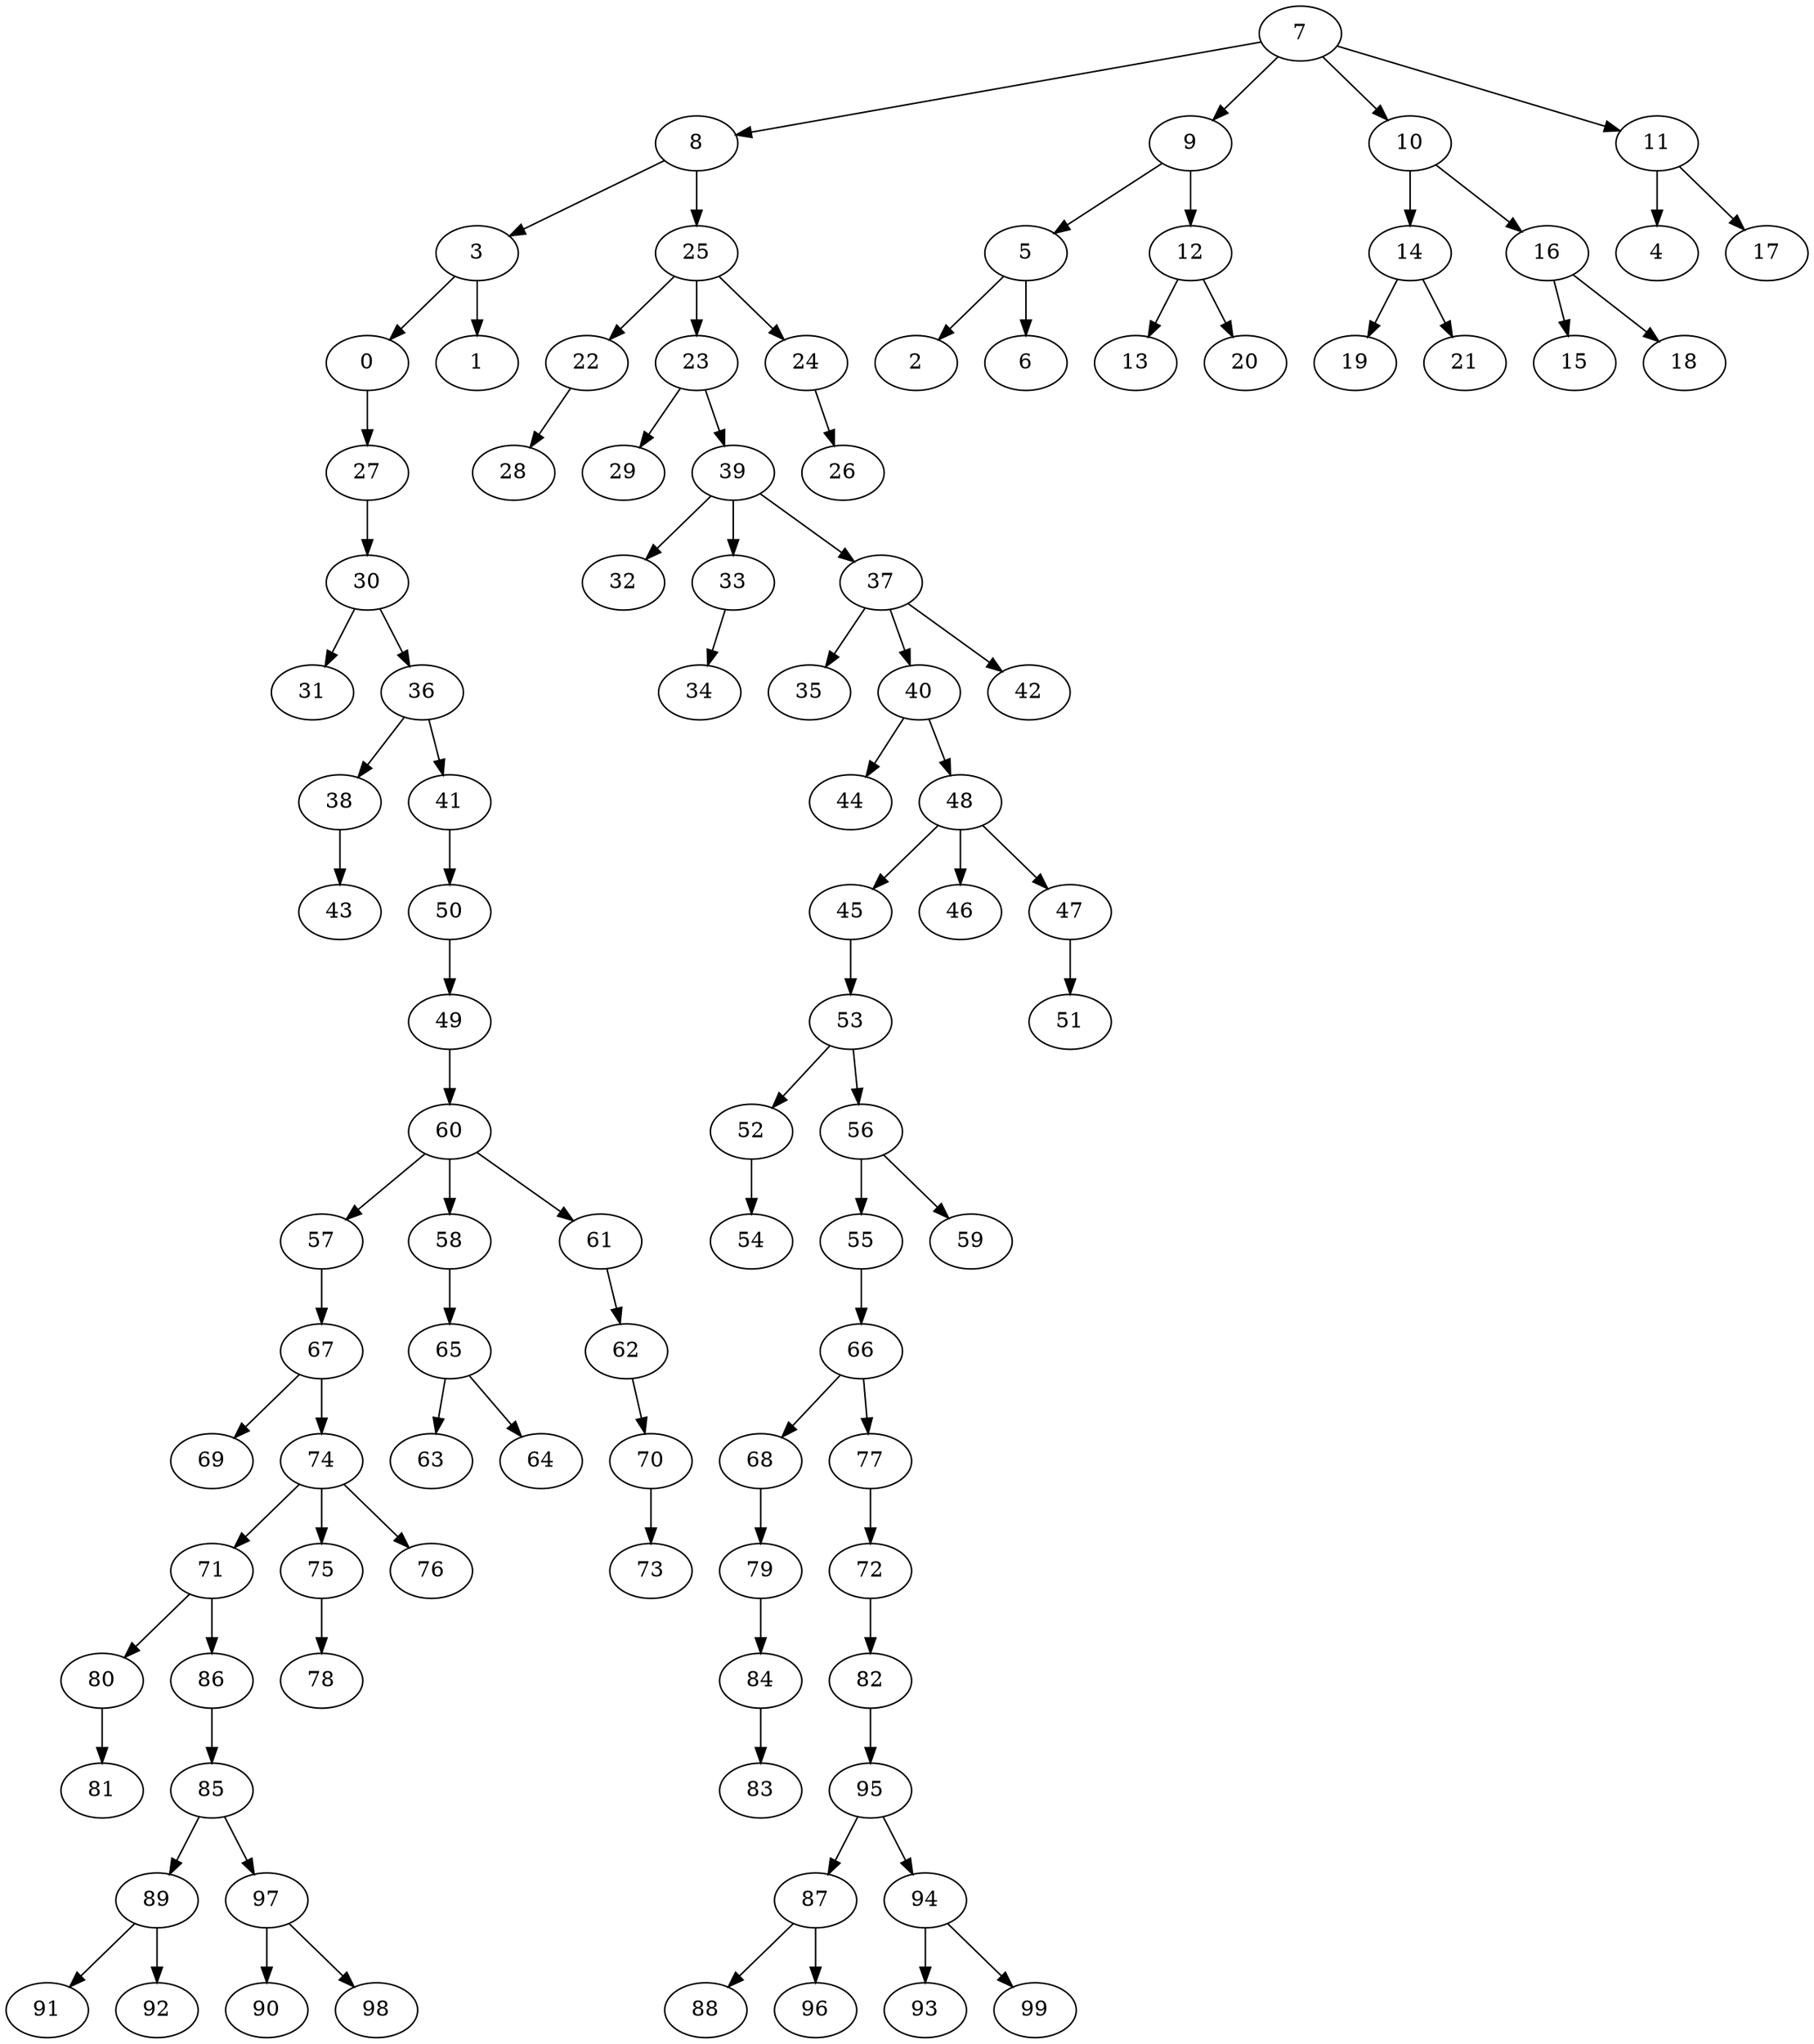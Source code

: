 digraph grafoBarabasiAlbert_n_100_d_4_BFS_7 {
7;
8;
9;
10;
11;
3;
25;
5;
12;
14;
16;
4;
17;
0;
1;
22;
23;
24;
2;
6;
13;
20;
19;
21;
15;
18;
27;
28;
29;
39;
26;
30;
32;
33;
37;
31;
36;
34;
35;
40;
42;
38;
41;
44;
48;
43;
50;
45;
46;
47;
49;
53;
51;
60;
52;
56;
57;
58;
61;
54;
55;
59;
67;
65;
62;
66;
69;
74;
63;
64;
70;
68;
77;
71;
75;
76;
73;
79;
72;
80;
86;
78;
84;
82;
81;
85;
83;
95;
89;
97;
87;
94;
91;
92;
90;
98;
88;
96;
93;
99;
7 -> 8;
7 -> 9;
7 -> 10;
7 -> 11;
8 -> 3;
8 -> 25;
9 -> 5;
9 -> 12;
10 -> 14;
10 -> 16;
11 -> 4;
11 -> 17;
3 -> 0;
3 -> 1;
25 -> 22;
25 -> 23;
25 -> 24;
5 -> 2;
5 -> 6;
12 -> 13;
12 -> 20;
14 -> 19;
14 -> 21;
16 -> 15;
16 -> 18;
0 -> 27;
22 -> 28;
23 -> 29;
23 -> 39;
24 -> 26;
27 -> 30;
39 -> 32;
39 -> 33;
39 -> 37;
30 -> 31;
30 -> 36;
33 -> 34;
37 -> 35;
37 -> 40;
37 -> 42;
36 -> 38;
36 -> 41;
40 -> 44;
40 -> 48;
38 -> 43;
41 -> 50;
48 -> 45;
48 -> 46;
48 -> 47;
50 -> 49;
45 -> 53;
47 -> 51;
49 -> 60;
53 -> 52;
53 -> 56;
60 -> 57;
60 -> 58;
60 -> 61;
52 -> 54;
56 -> 55;
56 -> 59;
57 -> 67;
58 -> 65;
61 -> 62;
55 -> 66;
67 -> 69;
67 -> 74;
65 -> 63;
65 -> 64;
62 -> 70;
66 -> 68;
66 -> 77;
74 -> 71;
74 -> 75;
74 -> 76;
70 -> 73;
68 -> 79;
77 -> 72;
71 -> 80;
71 -> 86;
75 -> 78;
79 -> 84;
72 -> 82;
80 -> 81;
86 -> 85;
84 -> 83;
82 -> 95;
85 -> 89;
85 -> 97;
95 -> 87;
95 -> 94;
89 -> 91;
89 -> 92;
97 -> 90;
97 -> 98;
87 -> 88;
87 -> 96;
94 -> 93;
94 -> 99;
}
